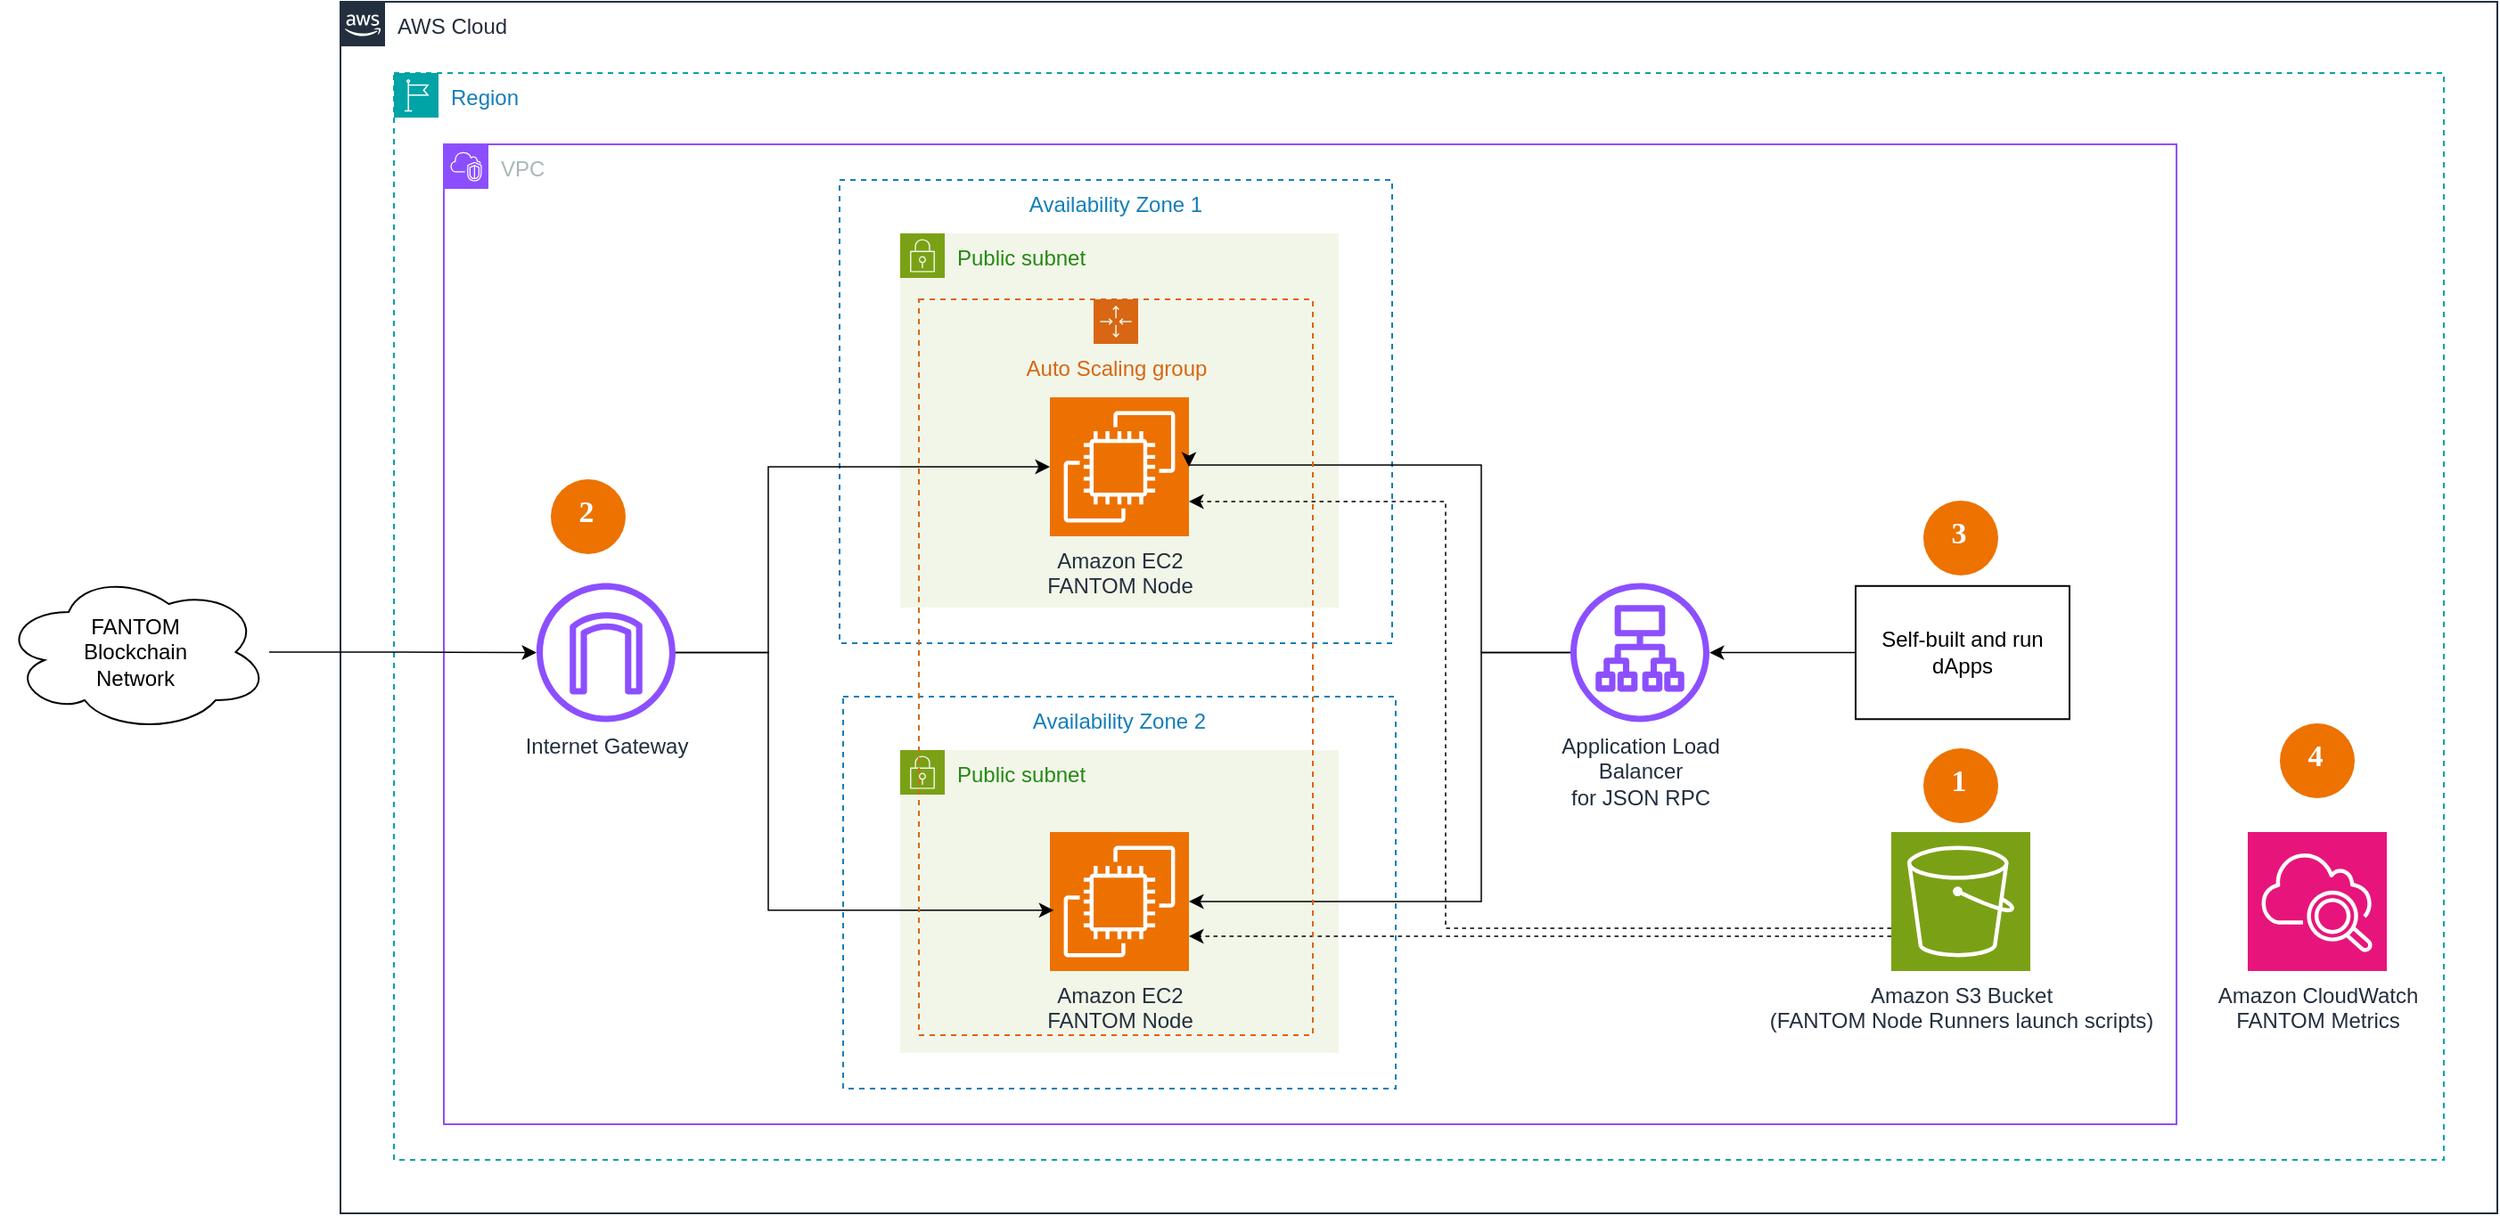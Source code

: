 <mxfile version="21.7.4" type="device" pages="2">
  <diagram name="第 1 页" id="7Jt1OeV8KWmwc7fKUMiH">
    <mxGraphModel dx="2901" dy="1129" grid="1" gridSize="10" guides="1" tooltips="1" connect="1" arrows="1" fold="1" page="1" pageScale="1" pageWidth="827" pageHeight="1169" math="0" shadow="0">
      <root>
        <mxCell id="0" />
        <mxCell id="1" parent="0" />
        <mxCell id="-2lirDNpP5aWHMM2mzvW-49" value="AWS Cloud" style="points=[[0,0],[0.25,0],[0.5,0],[0.75,0],[1,0],[1,0.25],[1,0.5],[1,0.75],[1,1],[0.75,1],[0.5,1],[0.25,1],[0,1],[0,0.75],[0,0.5],[0,0.25]];outlineConnect=0;gradientColor=none;html=1;whiteSpace=wrap;fontSize=12;fontStyle=0;container=1;pointerEvents=0;collapsible=0;recursiveResize=0;shape=mxgraph.aws4.group;grIcon=mxgraph.aws4.group_aws_cloud_alt;strokeColor=#232F3E;fillColor=none;verticalAlign=top;align=left;spacingLeft=30;fontColor=#232F3E;dashed=0;" parent="1" vertex="1">
          <mxGeometry x="40" y="180" width="1210" height="680" as="geometry" />
        </mxCell>
        <mxCell id="-2lirDNpP5aWHMM2mzvW-47" value="Region" style="points=[[0,0],[0.25,0],[0.5,0],[0.75,0],[1,0],[1,0.25],[1,0.5],[1,0.75],[1,1],[0.75,1],[0.5,1],[0.25,1],[0,1],[0,0.75],[0,0.5],[0,0.25]];outlineConnect=0;gradientColor=none;html=1;whiteSpace=wrap;fontSize=12;fontStyle=0;container=1;pointerEvents=0;collapsible=0;recursiveResize=0;shape=mxgraph.aws4.group;grIcon=mxgraph.aws4.group_region;strokeColor=#00A4A6;fillColor=none;verticalAlign=top;align=left;spacingLeft=30;fontColor=#147EBA;dashed=1;" parent="1" vertex="1">
          <mxGeometry x="70" y="220" width="1150" height="610" as="geometry" />
        </mxCell>
        <mxCell id="rToc83QqaJ8AuFlvPSYE-5" value="&lt;b&gt;&lt;font color=&quot;#ffffff&quot; style=&quot;font-size: 17px; background-color: rgb(237, 114, 0);&quot;&gt;4&lt;/font&gt;&lt;/b&gt;" style="ellipse;whiteSpace=wrap;html=1;aspect=fixed;strokeWidth=2;fontFamily=Tahoma;spacingBottom=4;spacingRight=2;strokeColor=none;fillColor=#ed7200;" parent="-2lirDNpP5aWHMM2mzvW-47" vertex="1">
          <mxGeometry x="1058" y="365" width="42" height="42" as="geometry" />
        </mxCell>
        <mxCell id="-2lirDNpP5aWHMM2mzvW-46" value="VPC" style="points=[[0,0],[0.25,0],[0.5,0],[0.75,0],[1,0],[1,0.25],[1,0.5],[1,0.75],[1,1],[0.75,1],[0.5,1],[0.25,1],[0,1],[0,0.75],[0,0.5],[0,0.25]];outlineConnect=0;gradientColor=none;html=1;whiteSpace=wrap;fontSize=12;fontStyle=0;container=1;pointerEvents=0;collapsible=0;recursiveResize=0;shape=mxgraph.aws4.group;grIcon=mxgraph.aws4.group_vpc2;strokeColor=#8C4FFF;fillColor=none;verticalAlign=top;align=left;spacingLeft=30;fontColor=#AAB7B8;dashed=0;" parent="1" vertex="1">
          <mxGeometry x="98" y="260" width="972" height="550" as="geometry" />
        </mxCell>
        <mxCell id="-2lirDNpP5aWHMM2mzvW-34" value="Amazon S3 Bucket&lt;br&gt;(FANTOM Node Runners launch scripts)" style="sketch=0;points=[[0,0,0],[0.25,0,0],[0.5,0,0],[0.75,0,0],[1,0,0],[0,1,0],[0.25,1,0],[0.5,1,0],[0.75,1,0],[1,1,0],[0,0.25,0],[0,0.5,0],[0,0.75,0],[1,0.25,0],[1,0.5,0],[1,0.75,0]];outlineConnect=0;fontColor=#232F3E;fillColor=#7AA116;strokeColor=#ffffff;dashed=0;verticalLabelPosition=bottom;verticalAlign=top;align=center;html=1;fontSize=12;fontStyle=0;aspect=fixed;shape=mxgraph.aws4.resourceIcon;resIcon=mxgraph.aws4.s3;" parent="-2lirDNpP5aWHMM2mzvW-46" vertex="1">
          <mxGeometry x="812" y="386" width="78" height="78" as="geometry" />
        </mxCell>
        <mxCell id="-2lirDNpP5aWHMM2mzvW-55" value="&lt;b&gt;&lt;font color=&quot;#ffffff&quot; style=&quot;font-size: 17px; background-color: rgb(237, 114, 0);&quot;&gt;2&lt;/font&gt;&lt;/b&gt;" style="ellipse;whiteSpace=wrap;html=1;aspect=fixed;strokeWidth=2;fontFamily=Tahoma;spacingBottom=4;spacingRight=2;strokeColor=none;fillColor=#ed7200;" parent="-2lirDNpP5aWHMM2mzvW-46" vertex="1">
          <mxGeometry x="60" y="188" width="42" height="42" as="geometry" />
        </mxCell>
        <mxCell id="rToc83QqaJ8AuFlvPSYE-3" value="&lt;b&gt;&lt;font color=&quot;#ffffff&quot; style=&quot;font-size: 17px; background-color: rgb(237, 114, 0);&quot;&gt;3&lt;/font&gt;&lt;/b&gt;" style="ellipse;whiteSpace=wrap;html=1;aspect=fixed;strokeWidth=2;fontFamily=Tahoma;spacingBottom=4;spacingRight=2;strokeColor=none;fillColor=#ed7200;" parent="-2lirDNpP5aWHMM2mzvW-46" vertex="1">
          <mxGeometry x="830" y="200" width="42" height="42" as="geometry" />
        </mxCell>
        <mxCell id="rToc83QqaJ8AuFlvPSYE-4" value="&lt;b&gt;&lt;font color=&quot;#ffffff&quot; style=&quot;font-size: 17px; background-color: rgb(237, 114, 0);&quot;&gt;1&lt;/font&gt;&lt;/b&gt;" style="ellipse;whiteSpace=wrap;html=1;aspect=fixed;strokeWidth=2;fontFamily=Tahoma;spacingBottom=4;spacingRight=2;strokeColor=none;fillColor=#ed7200;" parent="-2lirDNpP5aWHMM2mzvW-46" vertex="1">
          <mxGeometry x="830" y="339" width="42" height="42" as="geometry" />
        </mxCell>
        <mxCell id="-2lirDNpP5aWHMM2mzvW-38" value="Availability Zone 2" style="fillColor=none;strokeColor=#147EBA;dashed=1;verticalAlign=top;fontStyle=0;fontColor=#147EBA;whiteSpace=wrap;html=1;" parent="1" vertex="1">
          <mxGeometry x="322" y="570" width="310" height="220" as="geometry" />
        </mxCell>
        <mxCell id="-2lirDNpP5aWHMM2mzvW-36" value="Availability Zone 1" style="fillColor=none;strokeColor=#147EBA;dashed=1;verticalAlign=top;fontStyle=0;fontColor=#147EBA;whiteSpace=wrap;html=1;" parent="1" vertex="1">
          <mxGeometry x="320" y="280" width="310" height="260" as="geometry" />
        </mxCell>
        <mxCell id="-2lirDNpP5aWHMM2mzvW-32" style="edgeStyle=orthogonalEdgeStyle;rounded=0;orthogonalLoop=1;jettySize=auto;html=1;strokeWidth=0.75;" parent="1" source="-2lirDNpP5aWHMM2mzvW-1" target="-2lirDNpP5aWHMM2mzvW-23" edge="1">
          <mxGeometry relative="1" as="geometry" />
        </mxCell>
        <mxCell id="-2lirDNpP5aWHMM2mzvW-1" value="FANTOM&lt;br&gt;Blockchain&lt;br&gt;Network" style="ellipse;shape=cloud;whiteSpace=wrap;html=1;" parent="1" vertex="1">
          <mxGeometry x="-150" y="500" width="150" height="90" as="geometry" />
        </mxCell>
        <mxCell id="-2lirDNpP5aWHMM2mzvW-15" value="Public subnet" style="points=[[0,0],[0.25,0],[0.5,0],[0.75,0],[1,0],[1,0.25],[1,0.5],[1,0.75],[1,1],[0.75,1],[0.5,1],[0.25,1],[0,1],[0,0.75],[0,0.5],[0,0.25]];outlineConnect=0;gradientColor=none;html=1;whiteSpace=wrap;fontSize=12;fontStyle=0;container=1;pointerEvents=0;collapsible=0;recursiveResize=0;shape=mxgraph.aws4.group;grIcon=mxgraph.aws4.group_security_group;grStroke=0;strokeColor=#7AA116;fillColor=#F2F6E8;verticalAlign=top;align=left;spacingLeft=30;fontColor=#248814;dashed=0;" parent="1" vertex="1">
          <mxGeometry x="354" y="310" width="246" height="210" as="geometry" />
        </mxCell>
        <mxCell id="-2lirDNpP5aWHMM2mzvW-16" value="Amazon EC2&lt;br&gt;FANTOM Node" style="sketch=0;points=[[0,0,0],[0.25,0,0],[0.5,0,0],[0.75,0,0],[1,0,0],[0,1,0],[0.25,1,0],[0.5,1,0],[0.75,1,0],[1,1,0],[0,0.25,0],[0,0.5,0],[0,0.75,0],[1,0.25,0],[1,0.5,0],[1,0.75,0]];outlineConnect=0;fontColor=#232F3E;fillColor=#ED7100;strokeColor=#ffffff;dashed=0;verticalLabelPosition=bottom;verticalAlign=top;align=center;html=1;fontSize=12;fontStyle=0;aspect=fixed;shape=mxgraph.aws4.resourceIcon;resIcon=mxgraph.aws4.ec2;" parent="-2lirDNpP5aWHMM2mzvW-15" vertex="1">
          <mxGeometry x="84" y="92" width="78" height="78" as="geometry" />
        </mxCell>
        <mxCell id="-2lirDNpP5aWHMM2mzvW-21" value="Public subnet" style="points=[[0,0],[0.25,0],[0.5,0],[0.75,0],[1,0],[1,0.25],[1,0.5],[1,0.75],[1,1],[0.75,1],[0.5,1],[0.25,1],[0,1],[0,0.75],[0,0.5],[0,0.25]];outlineConnect=0;gradientColor=none;html=1;whiteSpace=wrap;fontSize=12;fontStyle=0;container=1;pointerEvents=0;collapsible=0;recursiveResize=0;shape=mxgraph.aws4.group;grIcon=mxgraph.aws4.group_security_group;grStroke=0;strokeColor=#7AA116;fillColor=#F2F6E8;verticalAlign=top;align=left;spacingLeft=30;fontColor=#248814;dashed=0;" parent="1" vertex="1">
          <mxGeometry x="354" y="600" width="246" height="170" as="geometry" />
        </mxCell>
        <mxCell id="-2lirDNpP5aWHMM2mzvW-22" value="Amazon EC2&lt;br&gt;FANTOM Node" style="sketch=0;points=[[0,0,0],[0.25,0,0],[0.5,0,0],[0.75,0,0],[1,0,0],[0,1,0],[0.25,1,0],[0.5,1,0],[0.75,1,0],[1,1,0],[0,0.25,0],[0,0.5,0],[0,0.75,0],[1,0.25,0],[1,0.5,0],[1,0.75,0]];outlineConnect=0;fontColor=#232F3E;fillColor=#ED7100;strokeColor=#ffffff;dashed=0;verticalLabelPosition=bottom;verticalAlign=top;align=center;html=1;fontSize=12;fontStyle=0;aspect=fixed;shape=mxgraph.aws4.resourceIcon;resIcon=mxgraph.aws4.ec2;" parent="-2lirDNpP5aWHMM2mzvW-21" vertex="1">
          <mxGeometry x="84" y="46" width="78" height="78" as="geometry" />
        </mxCell>
        <mxCell id="-2lirDNpP5aWHMM2mzvW-23" value="Internet Gateway" style="sketch=0;outlineConnect=0;fontColor=#232F3E;gradientColor=none;fillColor=#8C4FFF;strokeColor=none;dashed=0;verticalLabelPosition=bottom;verticalAlign=top;align=center;html=1;fontSize=12;fontStyle=0;aspect=fixed;pointerEvents=1;shape=mxgraph.aws4.internet_gateway;" parent="1" vertex="1">
          <mxGeometry x="150" y="506.26" width="78" height="78" as="geometry" />
        </mxCell>
        <mxCell id="-2lirDNpP5aWHMM2mzvW-33" style="edgeStyle=orthogonalEdgeStyle;rounded=0;orthogonalLoop=1;jettySize=auto;html=1;strokeWidth=0.75;" parent="1" source="-2lirDNpP5aWHMM2mzvW-25" target="-2lirDNpP5aWHMM2mzvW-26" edge="1">
          <mxGeometry relative="1" as="geometry" />
        </mxCell>
        <mxCell id="-2lirDNpP5aWHMM2mzvW-25" value="Self-built and run&lt;br&gt;dApps" style="rounded=0;whiteSpace=wrap;html=1;fillColor=none;" parent="1" vertex="1">
          <mxGeometry x="890" y="507.89" width="120" height="74.74" as="geometry" />
        </mxCell>
        <mxCell id="-2lirDNpP5aWHMM2mzvW-26" value="Application Load&lt;br&gt;Balancer&lt;br&gt;for JSON RPC" style="sketch=0;outlineConnect=0;fontColor=#232F3E;gradientColor=none;fillColor=#8C4FFF;strokeColor=none;dashed=0;verticalLabelPosition=bottom;verticalAlign=top;align=center;html=1;fontSize=12;fontStyle=0;aspect=fixed;pointerEvents=1;shape=mxgraph.aws4.application_load_balancer;" parent="1" vertex="1">
          <mxGeometry x="730" y="506.26" width="78" height="78" as="geometry" />
        </mxCell>
        <mxCell id="-2lirDNpP5aWHMM2mzvW-35" value="Amazon CloudWatch&lt;br&gt;FANTOM Metrics" style="sketch=0;points=[[0,0,0],[0.25,0,0],[0.5,0,0],[0.75,0,0],[1,0,0],[0,1,0],[0.25,1,0],[0.5,1,0],[0.75,1,0],[1,1,0],[0,0.25,0],[0,0.5,0],[0,0.75,0],[1,0.25,0],[1,0.5,0],[1,0.75,0]];points=[[0,0,0],[0.25,0,0],[0.5,0,0],[0.75,0,0],[1,0,0],[0,1,0],[0.25,1,0],[0.5,1,0],[0.75,1,0],[1,1,0],[0,0.25,0],[0,0.5,0],[0,0.75,0],[1,0.25,0],[1,0.5,0],[1,0.75,0]];outlineConnect=0;fontColor=#232F3E;fillColor=#E7157B;strokeColor=#ffffff;dashed=0;verticalLabelPosition=bottom;verticalAlign=top;align=center;html=1;fontSize=12;fontStyle=0;aspect=fixed;shape=mxgraph.aws4.resourceIcon;resIcon=mxgraph.aws4.cloudwatch_2;" parent="1" vertex="1">
          <mxGeometry x="1110" y="646" width="78" height="78" as="geometry" />
        </mxCell>
        <mxCell id="-2lirDNpP5aWHMM2mzvW-40" style="edgeStyle=orthogonalEdgeStyle;rounded=0;orthogonalLoop=1;jettySize=auto;html=1;entryX=0.381;entryY=0.545;entryDx=0;entryDy=0;entryPerimeter=0;strokeWidth=0.75;" parent="1" source="-2lirDNpP5aWHMM2mzvW-23" target="-2lirDNpP5aWHMM2mzvW-38" edge="1">
          <mxGeometry relative="1" as="geometry">
            <Array as="points">
              <mxPoint x="280" y="545" />
              <mxPoint x="280" y="690" />
            </Array>
          </mxGeometry>
        </mxCell>
        <mxCell id="-2lirDNpP5aWHMM2mzvW-42" style="edgeStyle=orthogonalEdgeStyle;rounded=0;orthogonalLoop=1;jettySize=auto;html=1;entryX=0;entryY=0.5;entryDx=0;entryDy=0;entryPerimeter=0;strokeWidth=0.75;" parent="1" source="-2lirDNpP5aWHMM2mzvW-23" target="-2lirDNpP5aWHMM2mzvW-16" edge="1">
          <mxGeometry relative="1" as="geometry">
            <Array as="points">
              <mxPoint x="280" y="545" />
              <mxPoint x="280" y="441" />
            </Array>
          </mxGeometry>
        </mxCell>
        <mxCell id="-2lirDNpP5aWHMM2mzvW-43" style="edgeStyle=orthogonalEdgeStyle;rounded=0;orthogonalLoop=1;jettySize=auto;html=1;entryX=1;entryY=0.5;entryDx=0;entryDy=0;entryPerimeter=0;strokeWidth=0.75;" parent="1" source="-2lirDNpP5aWHMM2mzvW-26" target="-2lirDNpP5aWHMM2mzvW-16" edge="1">
          <mxGeometry relative="1" as="geometry">
            <Array as="points">
              <mxPoint x="680" y="545" />
              <mxPoint x="680" y="440" />
            </Array>
          </mxGeometry>
        </mxCell>
        <mxCell id="-2lirDNpP5aWHMM2mzvW-44" style="edgeStyle=orthogonalEdgeStyle;rounded=0;orthogonalLoop=1;jettySize=auto;html=1;entryX=1;entryY=0.5;entryDx=0;entryDy=0;entryPerimeter=0;strokeWidth=0.75;" parent="1" source="-2lirDNpP5aWHMM2mzvW-26" target="-2lirDNpP5aWHMM2mzvW-22" edge="1">
          <mxGeometry relative="1" as="geometry">
            <Array as="points">
              <mxPoint x="680" y="545" />
              <mxPoint x="680" y="685" />
            </Array>
          </mxGeometry>
        </mxCell>
        <mxCell id="-2lirDNpP5aWHMM2mzvW-50" style="edgeStyle=orthogonalEdgeStyle;rounded=0;orthogonalLoop=1;jettySize=auto;html=1;entryX=1;entryY=0.75;entryDx=0;entryDy=0;entryPerimeter=0;dashed=1;strokeWidth=0.75;" parent="1" source="-2lirDNpP5aWHMM2mzvW-34" target="-2lirDNpP5aWHMM2mzvW-16" edge="1">
          <mxGeometry relative="1" as="geometry">
            <Array as="points">
              <mxPoint x="660" y="700" />
              <mxPoint x="660" y="461" />
            </Array>
          </mxGeometry>
        </mxCell>
        <mxCell id="-2lirDNpP5aWHMM2mzvW-51" style="edgeStyle=orthogonalEdgeStyle;rounded=0;orthogonalLoop=1;jettySize=auto;html=1;entryX=1;entryY=0.75;entryDx=0;entryDy=0;entryPerimeter=0;dashed=1;strokeWidth=0.75;" parent="1" source="-2lirDNpP5aWHMM2mzvW-34" target="-2lirDNpP5aWHMM2mzvW-22" edge="1">
          <mxGeometry relative="1" as="geometry">
            <Array as="points">
              <mxPoint x="713" y="705" />
            </Array>
          </mxGeometry>
        </mxCell>
        <mxCell id="rToc83QqaJ8AuFlvPSYE-1" value="Auto Scaling group" style="points=[[0,0],[0.25,0],[0.5,0],[0.75,0],[1,0],[1,0.25],[1,0.5],[1,0.75],[1,1],[0.75,1],[0.5,1],[0.25,1],[0,1],[0,0.75],[0,0.5],[0,0.25]];outlineConnect=0;gradientColor=none;html=1;whiteSpace=wrap;fontSize=12;fontStyle=0;container=1;pointerEvents=0;collapsible=0;recursiveResize=0;shape=mxgraph.aws4.groupCenter;grIcon=mxgraph.aws4.group_auto_scaling_group;grStroke=1;strokeColor=#D86613;fillColor=none;verticalAlign=top;align=center;fontColor=#D86613;dashed=1;spacingTop=25;" parent="1" vertex="1">
          <mxGeometry x="364.5" y="347" width="221" height="413" as="geometry" />
        </mxCell>
      </root>
    </mxGraphModel>
  </diagram>
  <diagram id="I_VsBgBeEhgpyCP9hmCq" name="Single Node Setup">
    <mxGraphModel dx="3728" dy="1129" grid="1" gridSize="10" guides="1" tooltips="1" connect="1" arrows="1" fold="1" page="1" pageScale="1" pageWidth="1654" pageHeight="2336" math="0" shadow="0">
      <root>
        <mxCell id="0" />
        <mxCell id="1" parent="0" />
        <mxCell id="Hcn8Spqkt-sW2zscd8Vc-1" value="AWS Cloud" style="points=[[0,0],[0.25,0],[0.5,0],[0.75,0],[1,0],[1,0.25],[1,0.5],[1,0.75],[1,1],[0.75,1],[0.5,1],[0.25,1],[0,1],[0,0.75],[0,0.5],[0,0.25]];outlineConnect=0;gradientColor=none;html=1;whiteSpace=wrap;fontSize=12;fontStyle=0;container=1;pointerEvents=0;collapsible=0;recursiveResize=0;shape=mxgraph.aws4.group;grIcon=mxgraph.aws4.group_aws_cloud_alt;strokeColor=#232F3E;fillColor=none;verticalAlign=top;align=left;spacingLeft=30;fontColor=#232F3E;dashed=0;" parent="1" vertex="1">
          <mxGeometry x="40" y="180" width="1050" height="520" as="geometry" />
        </mxCell>
        <mxCell id="Hcn8Spqkt-sW2zscd8Vc-2" value="Region" style="points=[[0,0],[0.25,0],[0.5,0],[0.75,0],[1,0],[1,0.25],[1,0.5],[1,0.75],[1,1],[0.75,1],[0.5,1],[0.25,1],[0,1],[0,0.75],[0,0.5],[0,0.25]];outlineConnect=0;gradientColor=none;html=1;whiteSpace=wrap;fontSize=12;fontStyle=0;container=1;pointerEvents=0;collapsible=0;recursiveResize=0;shape=mxgraph.aws4.group;grIcon=mxgraph.aws4.group_region;strokeColor=#00A4A6;fillColor=none;verticalAlign=top;align=left;spacingLeft=30;fontColor=#147EBA;dashed=1;" parent="1" vertex="1">
          <mxGeometry x="70" y="220" width="1000" height="460" as="geometry" />
        </mxCell>
        <mxCell id="Hcn8Spqkt-sW2zscd8Vc-3" value="&lt;b&gt;&lt;font color=&quot;#ffffff&quot; style=&quot;font-size: 17px; background-color: rgb(237, 114, 0);&quot;&gt;4&lt;/font&gt;&lt;/b&gt;" style="ellipse;whiteSpace=wrap;html=1;aspect=fixed;strokeWidth=2;fontFamily=Tahoma;spacingBottom=4;spacingRight=2;strokeColor=none;fillColor=#ed7200;" parent="Hcn8Spqkt-sW2zscd8Vc-2" vertex="1">
          <mxGeometry x="918" y="256.63" width="42" height="42" as="geometry" />
        </mxCell>
        <mxCell id="Hcn8Spqkt-sW2zscd8Vc-21" value="Amazon CloudWatch&lt;br&gt;FANTOM Metrics" style="sketch=0;points=[[0,0,0],[0.25,0,0],[0.5,0,0],[0.75,0,0],[1,0,0],[0,1,0],[0.25,1,0],[0.5,1,0],[0.75,1,0],[1,1,0],[0,0.25,0],[0,0.5,0],[0,0.75,0],[1,0.25,0],[1,0.5,0],[1,0.75,0]];points=[[0,0,0],[0.25,0,0],[0.5,0,0],[0.75,0,0],[1,0,0],[0,1,0],[0.25,1,0],[0.5,1,0],[0.75,1,0],[1,1,0],[0,0.25,0],[0,0.5,0],[0,0.75,0],[1,0.25,0],[1,0.5,0],[1,0.75,0]];outlineConnect=0;fontColor=#232F3E;fillColor=#E7157B;strokeColor=#ffffff;dashed=0;verticalLabelPosition=bottom;verticalAlign=top;align=center;html=1;fontSize=12;fontStyle=0;aspect=fixed;shape=mxgraph.aws4.resourceIcon;resIcon=mxgraph.aws4.cloudwatch_2;" parent="Hcn8Spqkt-sW2zscd8Vc-2" vertex="1">
          <mxGeometry x="900" y="317.63" width="78" height="78" as="geometry" />
        </mxCell>
        <mxCell id="Hcn8Spqkt-sW2zscd8Vc-4" value="VPC" style="points=[[0,0],[0.25,0],[0.5,0],[0.75,0],[1,0],[1,0.25],[1,0.5],[1,0.75],[1,1],[0.75,1],[0.5,1],[0.25,1],[0,1],[0,0.75],[0,0.5],[0,0.25]];outlineConnect=0;gradientColor=none;html=1;whiteSpace=wrap;fontSize=12;fontStyle=0;container=1;pointerEvents=0;collapsible=0;recursiveResize=0;shape=mxgraph.aws4.group;grIcon=mxgraph.aws4.group_vpc2;strokeColor=#8C4FFF;fillColor=none;verticalAlign=top;align=left;spacingLeft=30;fontColor=#AAB7B8;dashed=0;" parent="1" vertex="1">
          <mxGeometry x="98" y="260" width="842" height="400" as="geometry" />
        </mxCell>
        <mxCell id="Hcn8Spqkt-sW2zscd8Vc-6" value="&lt;b&gt;&lt;font color=&quot;#ffffff&quot; style=&quot;font-size: 17px; background-color: rgb(237, 114, 0);&quot;&gt;2&lt;/font&gt;&lt;/b&gt;" style="ellipse;whiteSpace=wrap;html=1;aspect=fixed;strokeWidth=2;fontFamily=Tahoma;spacingBottom=4;spacingRight=2;strokeColor=none;fillColor=#ed7200;" parent="Hcn8Spqkt-sW2zscd8Vc-4" vertex="1">
          <mxGeometry x="60" y="84" width="42" height="42" as="geometry" />
        </mxCell>
        <mxCell id="Hcn8Spqkt-sW2zscd8Vc-5" value="Amazon S3 Bucket&lt;br&gt;(FANTOM Node Runners launch scripts)" style="sketch=0;points=[[0,0,0],[0.25,0,0],[0.5,0,0],[0.75,0,0],[1,0,0],[0,1,0],[0.25,1,0],[0.5,1,0],[0.75,1,0],[1,1,0],[0,0.25,0],[0,0.5,0],[0,0.75,0],[1,0.25,0],[1,0.5,0],[1,0.75,0]];outlineConnect=0;fontColor=#232F3E;fillColor=#7AA116;strokeColor=#ffffff;dashed=0;verticalLabelPosition=bottom;verticalAlign=top;align=center;html=1;fontSize=12;fontStyle=0;aspect=fixed;shape=mxgraph.aws4.resourceIcon;resIcon=mxgraph.aws4.s3;" parent="Hcn8Spqkt-sW2zscd8Vc-4" vertex="1">
          <mxGeometry x="694" y="280" width="78" height="78" as="geometry" />
        </mxCell>
        <mxCell id="Hcn8Spqkt-sW2zscd8Vc-7" value="&lt;b&gt;&lt;font color=&quot;#ffffff&quot; style=&quot;font-size: 17px; background-color: rgb(237, 114, 0);&quot;&gt;3&lt;/font&gt;&lt;/b&gt;" style="ellipse;whiteSpace=wrap;html=1;aspect=fixed;strokeWidth=2;fontFamily=Tahoma;spacingBottom=4;spacingRight=2;strokeColor=none;fillColor=#ed7200;" parent="Hcn8Spqkt-sW2zscd8Vc-4" vertex="1">
          <mxGeometry x="712" y="94" width="42" height="42" as="geometry" />
        </mxCell>
        <mxCell id="Hcn8Spqkt-sW2zscd8Vc-8" value="&lt;b&gt;&lt;font color=&quot;#ffffff&quot; style=&quot;font-size: 17px; background-color: rgb(237, 114, 0);&quot;&gt;1&lt;/font&gt;&lt;/b&gt;" style="ellipse;whiteSpace=wrap;html=1;aspect=fixed;strokeWidth=2;fontFamily=Tahoma;spacingBottom=4;spacingRight=2;strokeColor=none;fillColor=#ed7200;" parent="Hcn8Spqkt-sW2zscd8Vc-4" vertex="1">
          <mxGeometry x="712" y="233" width="42" height="42" as="geometry" />
        </mxCell>
        <mxCell id="Hcn8Spqkt-sW2zscd8Vc-19" value="Self-built and run&lt;br&gt;dApps" style="rounded=0;whiteSpace=wrap;html=1;fillColor=none;" parent="Hcn8Spqkt-sW2zscd8Vc-4" vertex="1">
          <mxGeometry x="674" y="141.89" width="120" height="74.74" as="geometry" />
        </mxCell>
        <mxCell id="Hcn8Spqkt-sW2zscd8Vc-10" value="Availability Zone 1" style="fillColor=none;strokeColor=#147EBA;dashed=1;verticalAlign=top;fontStyle=0;fontColor=#147EBA;whiteSpace=wrap;html=1;" parent="1" vertex="1">
          <mxGeometry x="320" y="280" width="310" height="260" as="geometry" />
        </mxCell>
        <mxCell id="Hcn8Spqkt-sW2zscd8Vc-11" style="edgeStyle=orthogonalEdgeStyle;rounded=0;orthogonalLoop=1;jettySize=auto;html=1;strokeWidth=0.75;" parent="1" source="Hcn8Spqkt-sW2zscd8Vc-12" target="Hcn8Spqkt-sW2zscd8Vc-17" edge="1">
          <mxGeometry relative="1" as="geometry" />
        </mxCell>
        <mxCell id="Hcn8Spqkt-sW2zscd8Vc-12" value="FANTOM&lt;br&gt;Blockchain&lt;br&gt;Network" style="ellipse;shape=cloud;whiteSpace=wrap;html=1;" parent="1" vertex="1">
          <mxGeometry x="-150" y="395" width="150" height="90" as="geometry" />
        </mxCell>
        <mxCell id="Hcn8Spqkt-sW2zscd8Vc-13" value="Public subnet" style="points=[[0,0],[0.25,0],[0.5,0],[0.75,0],[1,0],[1,0.25],[1,0.5],[1,0.75],[1,1],[0.75,1],[0.5,1],[0.25,1],[0,1],[0,0.75],[0,0.5],[0,0.25]];outlineConnect=0;gradientColor=none;html=1;whiteSpace=wrap;fontSize=12;fontStyle=0;container=1;pointerEvents=0;collapsible=0;recursiveResize=0;shape=mxgraph.aws4.group;grIcon=mxgraph.aws4.group_security_group;grStroke=0;strokeColor=#7AA116;fillColor=#F2F6E8;verticalAlign=top;align=left;spacingLeft=30;fontColor=#248814;dashed=0;" parent="1" vertex="1">
          <mxGeometry x="354" y="310" width="246" height="210" as="geometry" />
        </mxCell>
        <mxCell id="Hcn8Spqkt-sW2zscd8Vc-14" value="Amazon EC2&lt;br&gt;FANTOM Node" style="sketch=0;points=[[0,0,0],[0.25,0,0],[0.5,0,0],[0.75,0,0],[1,0,0],[0,1,0],[0.25,1,0],[0.5,1,0],[0.75,1,0],[1,1,0],[0,0.25,0],[0,0.5,0],[0,0.75,0],[1,0.25,0],[1,0.5,0],[1,0.75,0]];outlineConnect=0;fontColor=#232F3E;fillColor=#ED7100;strokeColor=#ffffff;dashed=0;verticalLabelPosition=bottom;verticalAlign=top;align=center;html=1;fontSize=12;fontStyle=0;aspect=fixed;shape=mxgraph.aws4.resourceIcon;resIcon=mxgraph.aws4.ec2;" parent="Hcn8Spqkt-sW2zscd8Vc-13" vertex="1">
          <mxGeometry x="84" y="91" width="78" height="78" as="geometry" />
        </mxCell>
        <mxCell id="Hcn8Spqkt-sW2zscd8Vc-29" value="" style="edgeStyle=orthogonalEdgeStyle;rounded=0;orthogonalLoop=1;jettySize=auto;html=1;entryX=0;entryY=0.5;entryDx=0;entryDy=0;entryPerimeter=0;" parent="1" source="Hcn8Spqkt-sW2zscd8Vc-17" target="Hcn8Spqkt-sW2zscd8Vc-14" edge="1">
          <mxGeometry relative="1" as="geometry" />
        </mxCell>
        <mxCell id="Hcn8Spqkt-sW2zscd8Vc-17" value="Internet Gateway" style="sketch=0;outlineConnect=0;fontColor=#232F3E;gradientColor=none;fillColor=#8C4FFF;strokeColor=none;dashed=0;verticalLabelPosition=bottom;verticalAlign=top;align=center;html=1;fontSize=12;fontStyle=0;aspect=fixed;pointerEvents=1;shape=mxgraph.aws4.internet_gateway;" parent="1" vertex="1">
          <mxGeometry x="150" y="401.26" width="78" height="78" as="geometry" />
        </mxCell>
        <mxCell id="Hcn8Spqkt-sW2zscd8Vc-26" style="edgeStyle=orthogonalEdgeStyle;rounded=0;orthogonalLoop=1;jettySize=auto;html=1;entryX=1;entryY=0.75;entryDx=0;entryDy=0;entryPerimeter=0;dashed=1;strokeWidth=0.75;" parent="1" source="Hcn8Spqkt-sW2zscd8Vc-5" target="Hcn8Spqkt-sW2zscd8Vc-14" edge="1">
          <mxGeometry relative="1" as="geometry">
            <Array as="points">
              <mxPoint x="660" y="580" />
              <mxPoint x="660" y="460" />
            </Array>
          </mxGeometry>
        </mxCell>
        <mxCell id="Hcn8Spqkt-sW2zscd8Vc-18" style="edgeStyle=orthogonalEdgeStyle;rounded=0;orthogonalLoop=1;jettySize=auto;html=1;strokeWidth=0.75;" parent="1" source="Hcn8Spqkt-sW2zscd8Vc-19" target="Hcn8Spqkt-sW2zscd8Vc-14" edge="1">
          <mxGeometry relative="1" as="geometry">
            <mxPoint x="690" y="439.3" as="targetPoint" />
          </mxGeometry>
        </mxCell>
      </root>
    </mxGraphModel>
  </diagram>
</mxfile>
